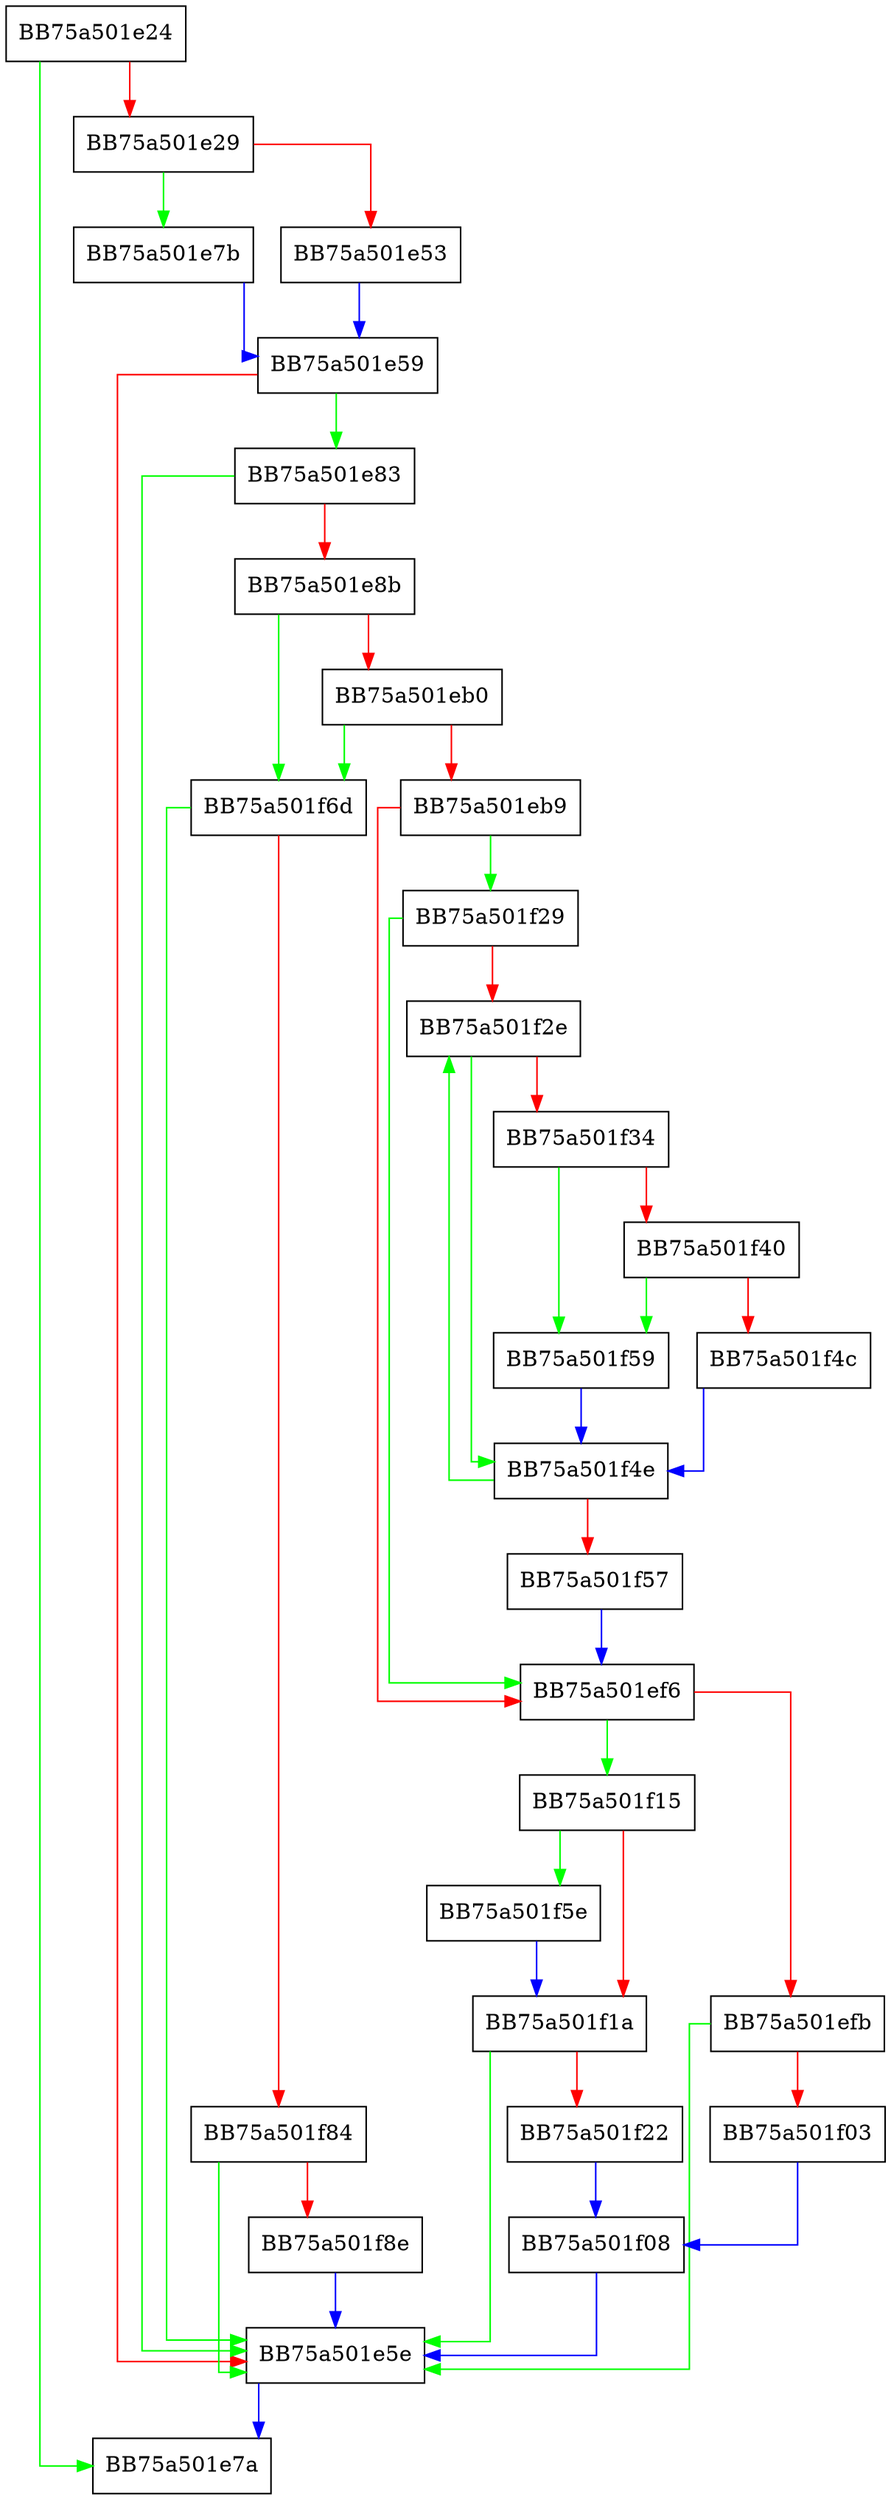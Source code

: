 digraph ValidateAddress {
  node [shape="box"];
  graph [splines=ortho];
  BB75a501e24 -> BB75a501e7a [color="green"];
  BB75a501e24 -> BB75a501e29 [color="red"];
  BB75a501e29 -> BB75a501e7b [color="green"];
  BB75a501e29 -> BB75a501e53 [color="red"];
  BB75a501e53 -> BB75a501e59 [color="blue"];
  BB75a501e59 -> BB75a501e83 [color="green"];
  BB75a501e59 -> BB75a501e5e [color="red"];
  BB75a501e5e -> BB75a501e7a [color="blue"];
  BB75a501e7b -> BB75a501e59 [color="blue"];
  BB75a501e83 -> BB75a501e5e [color="green"];
  BB75a501e83 -> BB75a501e8b [color="red"];
  BB75a501e8b -> BB75a501f6d [color="green"];
  BB75a501e8b -> BB75a501eb0 [color="red"];
  BB75a501eb0 -> BB75a501f6d [color="green"];
  BB75a501eb0 -> BB75a501eb9 [color="red"];
  BB75a501eb9 -> BB75a501f29 [color="green"];
  BB75a501eb9 -> BB75a501ef6 [color="red"];
  BB75a501ef6 -> BB75a501f15 [color="green"];
  BB75a501ef6 -> BB75a501efb [color="red"];
  BB75a501efb -> BB75a501e5e [color="green"];
  BB75a501efb -> BB75a501f03 [color="red"];
  BB75a501f03 -> BB75a501f08 [color="blue"];
  BB75a501f08 -> BB75a501e5e [color="blue"];
  BB75a501f15 -> BB75a501f5e [color="green"];
  BB75a501f15 -> BB75a501f1a [color="red"];
  BB75a501f1a -> BB75a501e5e [color="green"];
  BB75a501f1a -> BB75a501f22 [color="red"];
  BB75a501f22 -> BB75a501f08 [color="blue"];
  BB75a501f29 -> BB75a501ef6 [color="green"];
  BB75a501f29 -> BB75a501f2e [color="red"];
  BB75a501f2e -> BB75a501f4e [color="green"];
  BB75a501f2e -> BB75a501f34 [color="red"];
  BB75a501f34 -> BB75a501f59 [color="green"];
  BB75a501f34 -> BB75a501f40 [color="red"];
  BB75a501f40 -> BB75a501f59 [color="green"];
  BB75a501f40 -> BB75a501f4c [color="red"];
  BB75a501f4c -> BB75a501f4e [color="blue"];
  BB75a501f4e -> BB75a501f2e [color="green"];
  BB75a501f4e -> BB75a501f57 [color="red"];
  BB75a501f57 -> BB75a501ef6 [color="blue"];
  BB75a501f59 -> BB75a501f4e [color="blue"];
  BB75a501f5e -> BB75a501f1a [color="blue"];
  BB75a501f6d -> BB75a501e5e [color="green"];
  BB75a501f6d -> BB75a501f84 [color="red"];
  BB75a501f84 -> BB75a501e5e [color="green"];
  BB75a501f84 -> BB75a501f8e [color="red"];
  BB75a501f8e -> BB75a501e5e [color="blue"];
}